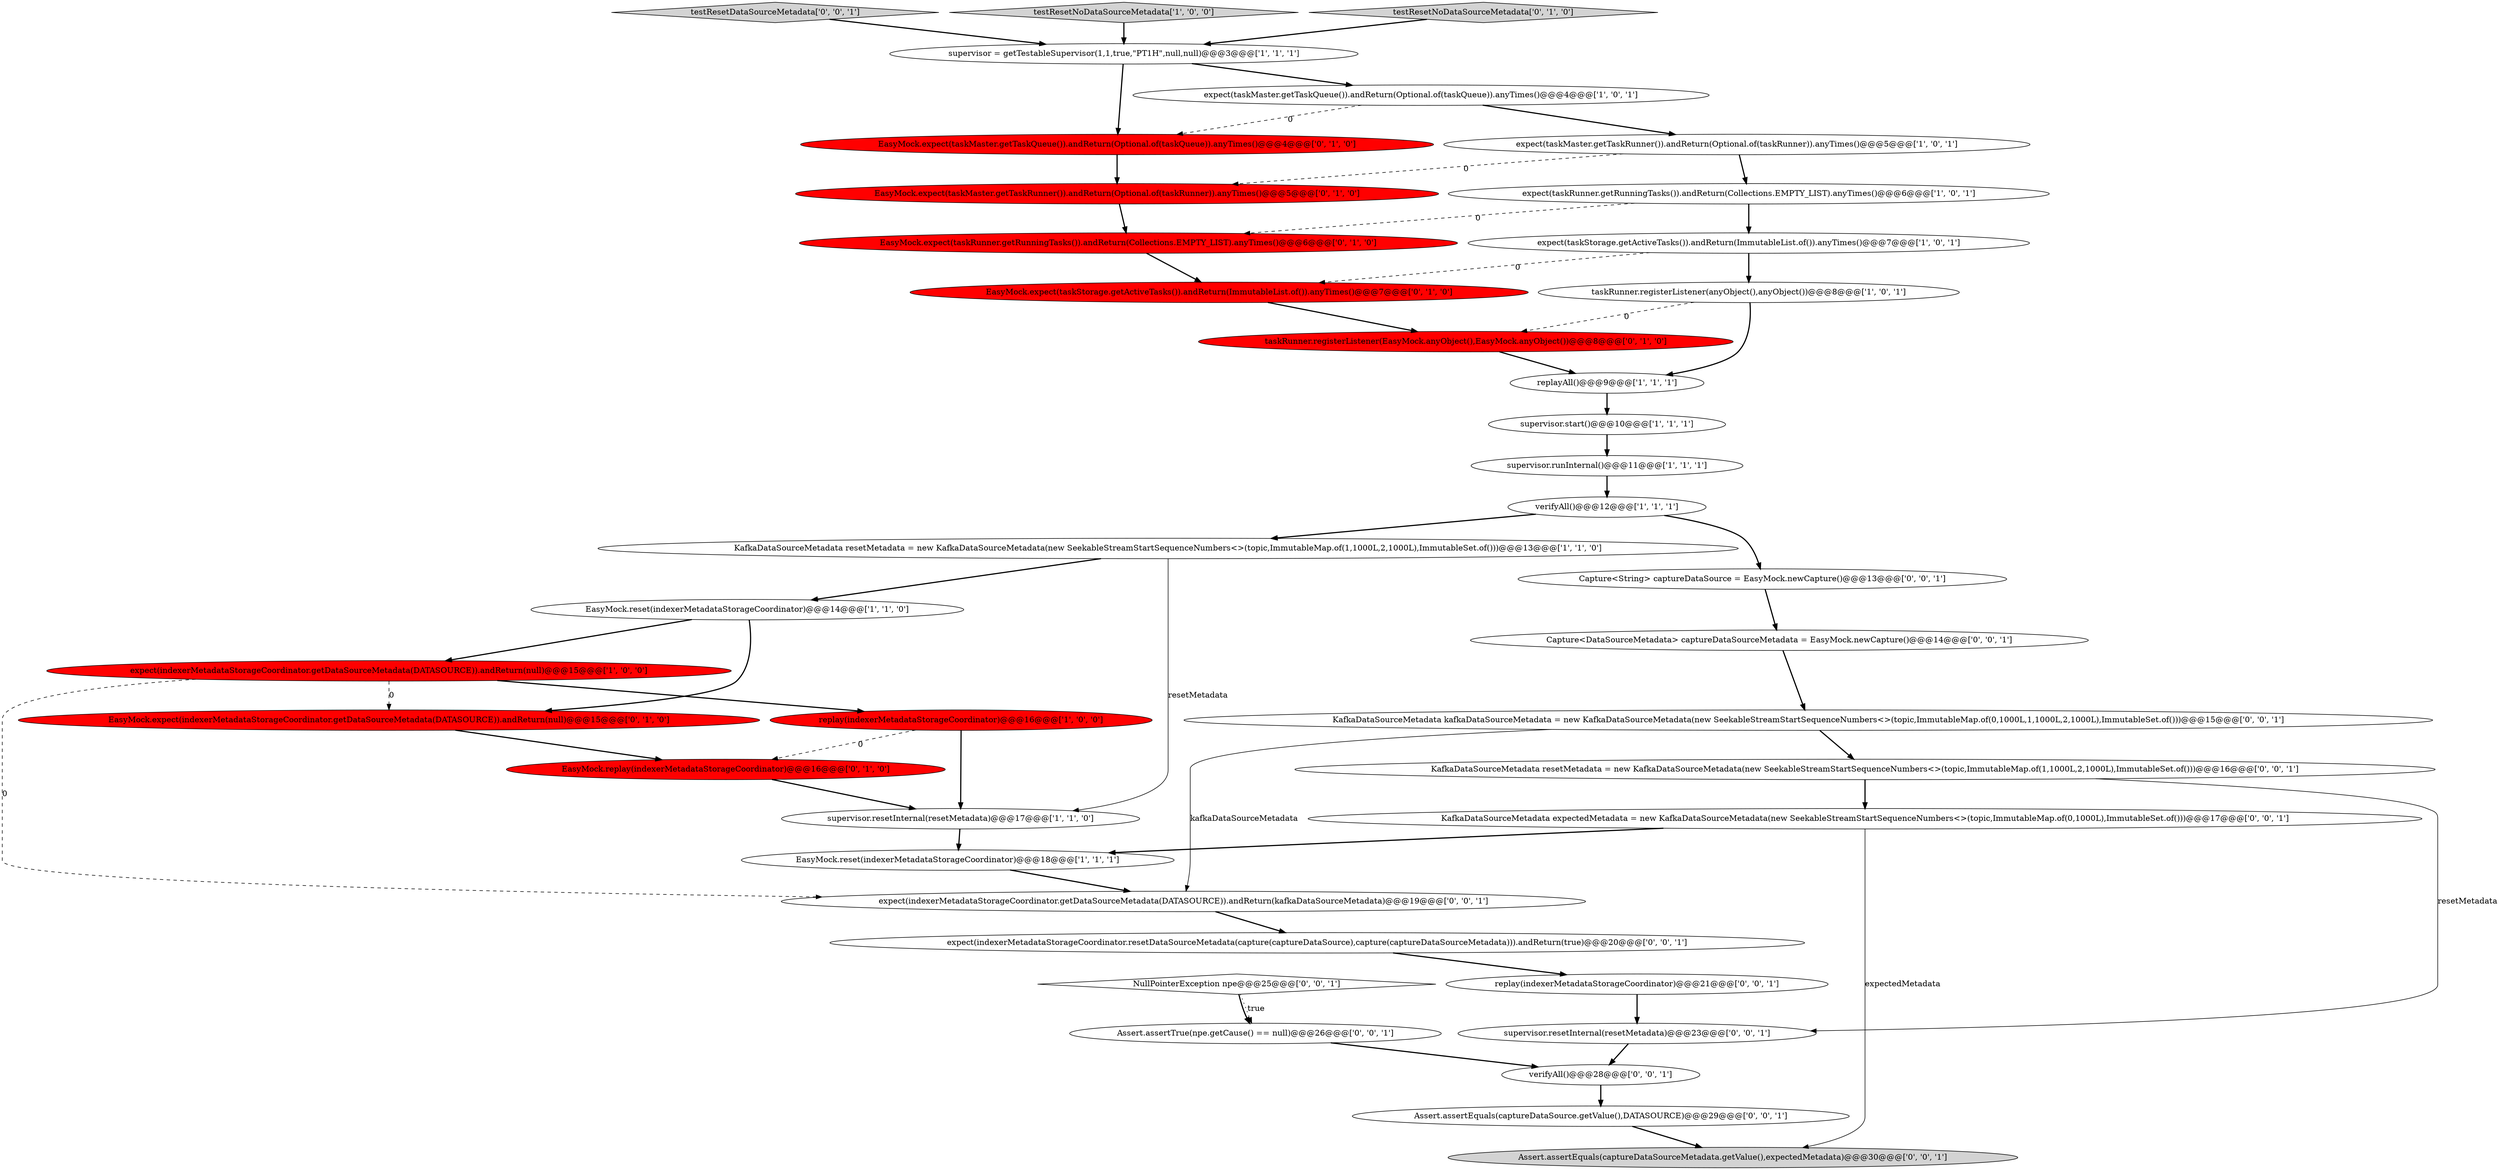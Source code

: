 digraph {
9 [style = filled, label = "supervisor = getTestableSupervisor(1,1,true,\"PT1H\",null,null)@@@3@@@['1', '1', '1']", fillcolor = white, shape = ellipse image = "AAA0AAABBB1BBB"];
35 [style = filled, label = "expect(indexerMetadataStorageCoordinator.resetDataSourceMetadata(capture(captureDataSource),capture(captureDataSourceMetadata))).andReturn(true)@@@20@@@['0', '0', '1']", fillcolor = white, shape = ellipse image = "AAA0AAABBB3BBB"];
23 [style = filled, label = "taskRunner.registerListener(EasyMock.anyObject(),EasyMock.anyObject())@@@8@@@['0', '1', '0']", fillcolor = red, shape = ellipse image = "AAA1AAABBB2BBB"];
5 [style = filled, label = "expect(taskStorage.getActiveTasks()).andReturn(ImmutableList.of()).anyTimes()@@@7@@@['1', '0', '1']", fillcolor = white, shape = ellipse image = "AAA0AAABBB1BBB"];
37 [style = filled, label = "KafkaDataSourceMetadata kafkaDataSourceMetadata = new KafkaDataSourceMetadata(new SeekableStreamStartSequenceNumbers<>(topic,ImmutableMap.of(0,1000L,1,1000L,2,1000L),ImmutableSet.of()))@@@15@@@['0', '0', '1']", fillcolor = white, shape = ellipse image = "AAA0AAABBB3BBB"];
25 [style = filled, label = "NullPointerException npe@@@25@@@['0', '0', '1']", fillcolor = white, shape = diamond image = "AAA0AAABBB3BBB"];
38 [style = filled, label = "replay(indexerMetadataStorageCoordinator)@@@21@@@['0', '0', '1']", fillcolor = white, shape = ellipse image = "AAA0AAABBB3BBB"];
14 [style = filled, label = "KafkaDataSourceMetadata resetMetadata = new KafkaDataSourceMetadata(new SeekableStreamStartSequenceNumbers<>(topic,ImmutableMap.of(1,1000L,2,1000L),ImmutableSet.of()))@@@13@@@['1', '1', '0']", fillcolor = white, shape = ellipse image = "AAA0AAABBB1BBB"];
34 [style = filled, label = "verifyAll()@@@28@@@['0', '0', '1']", fillcolor = white, shape = ellipse image = "AAA0AAABBB3BBB"];
4 [style = filled, label = "supervisor.start()@@@10@@@['1', '1', '1']", fillcolor = white, shape = ellipse image = "AAA0AAABBB1BBB"];
18 [style = filled, label = "EasyMock.expect(taskMaster.getTaskQueue()).andReturn(Optional.of(taskQueue)).anyTimes()@@@4@@@['0', '1', '0']", fillcolor = red, shape = ellipse image = "AAA1AAABBB2BBB"];
2 [style = filled, label = "expect(taskMaster.getTaskRunner()).andReturn(Optional.of(taskRunner)).anyTimes()@@@5@@@['1', '0', '1']", fillcolor = white, shape = ellipse image = "AAA0AAABBB1BBB"];
20 [style = filled, label = "EasyMock.expect(indexerMetadataStorageCoordinator.getDataSourceMetadata(DATASOURCE)).andReturn(null)@@@15@@@['0', '1', '0']", fillcolor = red, shape = ellipse image = "AAA1AAABBB2BBB"];
30 [style = filled, label = "expect(indexerMetadataStorageCoordinator.getDataSourceMetadata(DATASOURCE)).andReturn(kafkaDataSourceMetadata)@@@19@@@['0', '0', '1']", fillcolor = white, shape = ellipse image = "AAA0AAABBB3BBB"];
17 [style = filled, label = "EasyMock.replay(indexerMetadataStorageCoordinator)@@@16@@@['0', '1', '0']", fillcolor = red, shape = ellipse image = "AAA1AAABBB2BBB"];
24 [style = filled, label = "EasyMock.expect(taskMaster.getTaskRunner()).andReturn(Optional.of(taskRunner)).anyTimes()@@@5@@@['0', '1', '0']", fillcolor = red, shape = ellipse image = "AAA1AAABBB2BBB"];
11 [style = filled, label = "supervisor.resetInternal(resetMetadata)@@@17@@@['1', '1', '0']", fillcolor = white, shape = ellipse image = "AAA0AAABBB1BBB"];
1 [style = filled, label = "EasyMock.reset(indexerMetadataStorageCoordinator)@@@18@@@['1', '1', '1']", fillcolor = white, shape = ellipse image = "AAA0AAABBB1BBB"];
7 [style = filled, label = "replay(indexerMetadataStorageCoordinator)@@@16@@@['1', '0', '0']", fillcolor = red, shape = ellipse image = "AAA1AAABBB1BBB"];
29 [style = filled, label = "Assert.assertTrue(npe.getCause() == null)@@@26@@@['0', '0', '1']", fillcolor = white, shape = ellipse image = "AAA0AAABBB3BBB"];
36 [style = filled, label = "testResetDataSourceMetadata['0', '0', '1']", fillcolor = lightgray, shape = diamond image = "AAA0AAABBB3BBB"];
27 [style = filled, label = "Assert.assertEquals(captureDataSource.getValue(),DATASOURCE)@@@29@@@['0', '0', '1']", fillcolor = white, shape = ellipse image = "AAA0AAABBB3BBB"];
15 [style = filled, label = "EasyMock.reset(indexerMetadataStorageCoordinator)@@@14@@@['1', '1', '0']", fillcolor = white, shape = ellipse image = "AAA0AAABBB1BBB"];
13 [style = filled, label = "verifyAll()@@@12@@@['1', '1', '1']", fillcolor = white, shape = ellipse image = "AAA0AAABBB1BBB"];
8 [style = filled, label = "expect(taskRunner.getRunningTasks()).andReturn(Collections.EMPTY_LIST).anyTimes()@@@6@@@['1', '0', '1']", fillcolor = white, shape = ellipse image = "AAA0AAABBB1BBB"];
6 [style = filled, label = "expect(indexerMetadataStorageCoordinator.getDataSourceMetadata(DATASOURCE)).andReturn(null)@@@15@@@['1', '0', '0']", fillcolor = red, shape = ellipse image = "AAA1AAABBB1BBB"];
28 [style = filled, label = "Capture<DataSourceMetadata> captureDataSourceMetadata = EasyMock.newCapture()@@@14@@@['0', '0', '1']", fillcolor = white, shape = ellipse image = "AAA0AAABBB3BBB"];
26 [style = filled, label = "KafkaDataSourceMetadata expectedMetadata = new KafkaDataSourceMetadata(new SeekableStreamStartSequenceNumbers<>(topic,ImmutableMap.of(0,1000L),ImmutableSet.of()))@@@17@@@['0', '0', '1']", fillcolor = white, shape = ellipse image = "AAA0AAABBB3BBB"];
32 [style = filled, label = "Assert.assertEquals(captureDataSourceMetadata.getValue(),expectedMetadata)@@@30@@@['0', '0', '1']", fillcolor = lightgray, shape = ellipse image = "AAA0AAABBB3BBB"];
22 [style = filled, label = "EasyMock.expect(taskStorage.getActiveTasks()).andReturn(ImmutableList.of()).anyTimes()@@@7@@@['0', '1', '0']", fillcolor = red, shape = ellipse image = "AAA1AAABBB2BBB"];
0 [style = filled, label = "testResetNoDataSourceMetadata['1', '0', '0']", fillcolor = lightgray, shape = diamond image = "AAA0AAABBB1BBB"];
16 [style = filled, label = "expect(taskMaster.getTaskQueue()).andReturn(Optional.of(taskQueue)).anyTimes()@@@4@@@['1', '0', '1']", fillcolor = white, shape = ellipse image = "AAA0AAABBB1BBB"];
3 [style = filled, label = "replayAll()@@@9@@@['1', '1', '1']", fillcolor = white, shape = ellipse image = "AAA0AAABBB1BBB"];
12 [style = filled, label = "taskRunner.registerListener(anyObject(),anyObject())@@@8@@@['1', '0', '1']", fillcolor = white, shape = ellipse image = "AAA0AAABBB1BBB"];
31 [style = filled, label = "Capture<String> captureDataSource = EasyMock.newCapture()@@@13@@@['0', '0', '1']", fillcolor = white, shape = ellipse image = "AAA0AAABBB3BBB"];
39 [style = filled, label = "KafkaDataSourceMetadata resetMetadata = new KafkaDataSourceMetadata(new SeekableStreamStartSequenceNumbers<>(topic,ImmutableMap.of(1,1000L,2,1000L),ImmutableSet.of()))@@@16@@@['0', '0', '1']", fillcolor = white, shape = ellipse image = "AAA0AAABBB3BBB"];
21 [style = filled, label = "testResetNoDataSourceMetadata['0', '1', '0']", fillcolor = lightgray, shape = diamond image = "AAA0AAABBB2BBB"];
10 [style = filled, label = "supervisor.runInternal()@@@11@@@['1', '1', '1']", fillcolor = white, shape = ellipse image = "AAA0AAABBB1BBB"];
19 [style = filled, label = "EasyMock.expect(taskRunner.getRunningTasks()).andReturn(Collections.EMPTY_LIST).anyTimes()@@@6@@@['0', '1', '0']", fillcolor = red, shape = ellipse image = "AAA1AAABBB2BBB"];
33 [style = filled, label = "supervisor.resetInternal(resetMetadata)@@@23@@@['0', '0', '1']", fillcolor = white, shape = ellipse image = "AAA0AAABBB3BBB"];
4->10 [style = bold, label=""];
8->19 [style = dashed, label="0"];
0->9 [style = bold, label=""];
18->24 [style = bold, label=""];
7->11 [style = bold, label=""];
20->17 [style = bold, label=""];
24->19 [style = bold, label=""];
28->37 [style = bold, label=""];
27->32 [style = bold, label=""];
36->9 [style = bold, label=""];
12->23 [style = dashed, label="0"];
11->1 [style = bold, label=""];
6->20 [style = dashed, label="0"];
7->17 [style = dashed, label="0"];
26->1 [style = bold, label=""];
15->6 [style = bold, label=""];
23->3 [style = bold, label=""];
25->29 [style = bold, label=""];
29->34 [style = bold, label=""];
16->2 [style = bold, label=""];
1->30 [style = bold, label=""];
25->29 [style = dotted, label="true"];
16->18 [style = dashed, label="0"];
3->4 [style = bold, label=""];
22->23 [style = bold, label=""];
9->16 [style = bold, label=""];
39->26 [style = bold, label=""];
26->32 [style = solid, label="expectedMetadata"];
39->33 [style = solid, label="resetMetadata"];
21->9 [style = bold, label=""];
9->18 [style = bold, label=""];
30->35 [style = bold, label=""];
8->5 [style = bold, label=""];
10->13 [style = bold, label=""];
5->12 [style = bold, label=""];
14->11 [style = solid, label="resetMetadata"];
15->20 [style = bold, label=""];
37->30 [style = solid, label="kafkaDataSourceMetadata"];
14->15 [style = bold, label=""];
6->30 [style = dashed, label="0"];
12->3 [style = bold, label=""];
35->38 [style = bold, label=""];
31->28 [style = bold, label=""];
13->31 [style = bold, label=""];
2->24 [style = dashed, label="0"];
6->7 [style = bold, label=""];
38->33 [style = bold, label=""];
19->22 [style = bold, label=""];
13->14 [style = bold, label=""];
33->34 [style = bold, label=""];
37->39 [style = bold, label=""];
2->8 [style = bold, label=""];
34->27 [style = bold, label=""];
17->11 [style = bold, label=""];
5->22 [style = dashed, label="0"];
}
